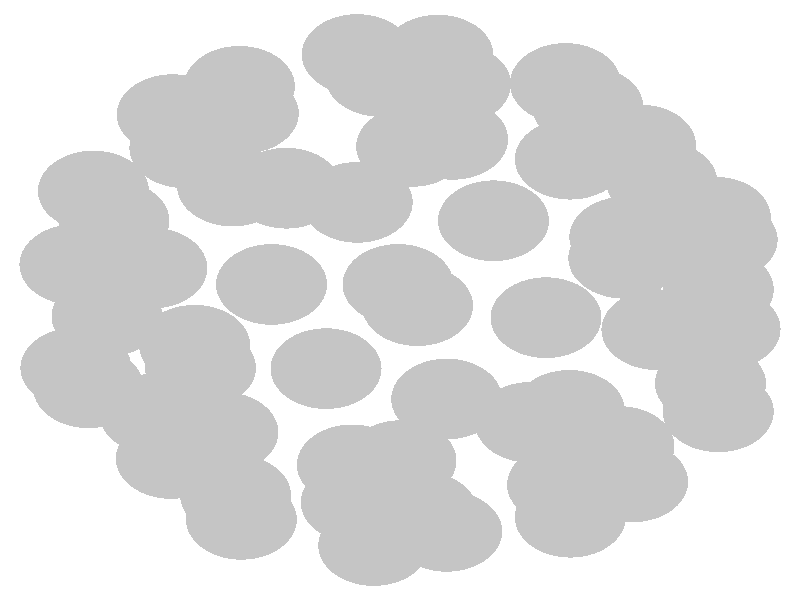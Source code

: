 #include "colors.inc"
#include "finish.inc"

global_settings {assumed_gamma 1 max_trace_level 6}
background {color White}
camera {orthographic
  right -8.22*x up 8.48*y
  direction 1.00*z
  location <0,0,50.00> look_at <0,0,0>}
light_source {<  2.00,   3.00,  40.00> color White
  area_light <0.70, 0, 0>, <0, 0.70, 0>, 3, 3
  adaptive 1 jitter}

#declare simple = finish {phong 0.7}
#declare pale = finish {ambient .5 diffuse .85 roughness .001 specular 0.200 }
#declare intermediate = finish {ambient 0.3 diffuse 0.6 specular 0.10 roughness 0.04 }
#declare vmd = finish {ambient .0 diffuse .65 phong 0.1 phong_size 40. specular 0.500 }
#declare jmol = finish {ambient .2 diffuse .6 specular 1 roughness .001 metallic}
#declare ase2 = finish {ambient 0.05 brilliance 3 diffuse 0.6 metallic specular 0.70 roughness 0.04 reflection 0.15}
#declare ase3 = finish {ambient .15 brilliance 2 diffuse .6 metallic specular 1. roughness .001 reflection .0}
#declare glass = finish {ambient .05 diffuse .3 specular 1. roughness .001}
#declare Rcell = 0.050;
#declare Rbond = 0.100;

#macro atom(LOC, R, COL, FIN)
  sphere{LOC, R texture{pigment{COL} finish{FIN}}}
#end
#macro constrain(LOC, R, COL, FIN)
union{torus{R, Rcell rotate 45*z texture{pigment{COL} finish{FIN}}}
      torus{R, Rcell rotate -45*z texture{pigment{COL} finish{FIN}}}
      translate LOC}
#end

atom(<  2.30,   0.59,  -0.80>, 0.57, rgb <0.56, 0.56, 0.56>, ase3) // #0 
atom(<  3.27,   0.15,  -1.90>, 0.57, rgb <0.56, 0.56, 0.56>, ase3) // #1 
atom(<  1.50,  -0.25,  -0.31>, 0.57, rgb <0.56, 0.56, 0.56>, ase3) // #2 
atom(<  3.19,  -1.18,  -2.35>, 0.57, rgb <0.56, 0.56, 0.56>, ase3) // #3 
atom(<  3.27,  -1.58,  -3.84>, 0.57, rgb <0.56, 0.56, 0.56>, ase3) // #4 
atom(<  3.24,   1.17,  -2.82>, 0.57, rgb <0.56, 0.56, 0.56>, ase3) // #5 
atom(<  3.31,   0.85,  -4.09>, 0.57, rgb <0.56, 0.56, 0.56>, ase3) // #6 
atom(<  3.34,  -0.41,  -4.75>, 0.57, rgb <0.56, 0.56, 0.56>, ase3) // #7 
atom(< -0.44,   1.38,  -0.39>, 0.57, rgb <0.56, 0.56, 0.56>, ase3) // #8 
atom(<  0.54,   2.27,  -0.92>, 0.57, rgb <0.56, 0.56, 0.56>, ase3) // #9 
atom(< -0.02,   0.22,   0.00>, 0.57, rgb <0.56, 0.56, 0.56>, ase3) // #10 
atom(<  1.75,   1.99,  -1.25>, 0.57, rgb <0.56, 0.56, 0.56>, ase3) // #11 
atom(<  2.47,   2.19,  -2.49>, 0.57, rgb <0.56, 0.56, 0.56>, ase3) // #12 
atom(< -0.20,   3.16,  -1.84>, 0.57, rgb <0.56, 0.56, 0.56>, ase3) // #13 
atom(<  0.39,   3.46,  -3.15>, 0.57, rgb <0.56, 0.56, 0.56>, ase3) // #14 
atom(<  1.70,   3.06,  -3.24>, 0.57, rgb <0.56, 0.56, 0.56>, ase3) // #15 
atom(< -2.05,  -0.96,  -0.82>, 0.57, rgb <0.56, 0.56, 0.56>, ase3) // #16 
atom(< -2.55,   0.45,  -1.12>, 0.57, rgb <0.56, 0.56, 0.56>, ase3) // #17 
atom(< -0.76,  -0.97,  -0.33>, 0.57, rgb <0.56, 0.56, 0.56>, ase3) // #18 
atom(< -1.72,   1.61,  -0.83>, 0.57, rgb <0.56, 0.56, 0.56>, ase3) // #19 
atom(< -1.61,   2.64,  -1.93>, 0.57, rgb <0.56, 0.56, 0.56>, ase3) // #20 
atom(< -3.34,   0.50,  -2.30>, 0.57, rgb <0.56, 0.56, 0.56>, ase3) // #21 
atom(< -3.15,   1.54,  -3.29>, 0.57, rgb <0.56, 0.56, 0.56>, ase3) // #22 
atom(< -2.34,   2.62,  -2.93>, 0.57, rgb <0.56, 0.56, 0.56>, ase3) // #23 
atom(< -0.45,  -2.86,  -1.91>, 0.57, rgb <0.56, 0.56, 0.56>, ase3) // #24 
atom(< -1.69,  -2.76,  -2.34>, 0.57, rgb <0.56, 0.56, 0.56>, ase3) // #25 
atom(<  0.01,  -2.27,  -0.74>, 0.57, rgb <0.56, 0.56, 0.56>, ase3) // #26 
atom(< -2.52,  -1.61,  -1.92>, 0.57, rgb <0.56, 0.56, 0.56>, ase3) // #27 
atom(< -3.33,  -0.96,  -2.78>, 0.57, rgb <0.56, 0.56, 0.56>, ase3) // #28 
atom(< -1.63,  -3.10,  -3.68>, 0.57, rgb <0.56, 0.56, 0.56>, ase3) // #29 
atom(< -2.35,  -2.24,  -4.69>, 0.57, rgb <0.56, 0.56, 0.56>, ase3) // #30 
atom(< -3.20,  -1.24,  -4.30>, 0.57, rgb <0.56, 0.56, 0.56>, ase3) // #31 
atom(<  2.25,  -2.07,  -1.72>, 0.57, rgb <0.56, 0.56, 0.56>, ase3) // #32 
atom(<  1.75,  -3.07,  -2.79>, 0.57, rgb <0.56, 0.56, 0.56>, ase3) // #33 
atom(<  1.34,  -1.73,  -0.73>, 0.57, rgb <0.56, 0.56, 0.56>, ase3) // #34 
atom(<  0.48,  -3.27,  -2.75>, 0.57, rgb <0.56, 0.56, 0.56>, ase3) // #35 
atom(< -0.27,  -3.47,  -4.13>, 0.57, rgb <0.56, 0.56, 0.56>, ase3) // #36 
atom(<  2.39,  -2.57,  -3.82>, 0.57, rgb <0.56, 0.56, 0.56>, ase3) // #37 
atom(<  1.67,  -2.61,  -5.19>, 0.57, rgb <0.56, 0.56, 0.56>, ase3) // #38 
atom(<  0.23,  -3.00,  -5.13>, 0.57, rgb <0.56, 0.56, 0.56>, ase3) // #39 
atom(< -2.11,  -0.64,  -6.09>, 0.57, rgb <0.56, 0.56, 0.56>, ase3) // #40 
atom(< -1.82,  -1.87,  -5.72>, 0.57, rgb <0.56, 0.56, 0.56>, ase3) // #41 
atom(< -0.49,  -2.33,  -6.14>, 0.57, rgb <0.56, 0.56, 0.56>, ase3) // #42 
atom(< -1.32,   0.22,  -6.76>, 0.57, rgb <0.56, 0.56, 0.56>, ase3) // #43 
atom(< -2.21,   2.15,  -5.38>, 0.57, rgb <0.56, 0.56, 0.56>, ase3) // #44 
atom(< -2.94,   1.12,  -4.74>, 0.57, rgb <0.56, 0.56, 0.56>, ase3) // #45 
atom(< -3.01,  -0.23,  -5.14>, 0.57, rgb <0.56, 0.56, 0.56>, ase3) // #46 
atom(< -1.17,   1.58,  -6.30>, 0.57, rgb <0.56, 0.56, 0.56>, ase3) // #47 
atom(<  0.57,   3.05,  -5.40>, 0.57, rgb <0.56, 0.56, 0.56>, ase3) // #48 
atom(< -0.44,   3.47,  -4.25>, 0.57, rgb <0.56, 0.56, 0.56>, ase3) // #49 
atom(< -1.65,   3.02,  -4.32>, 0.57, rgb <0.56, 0.56, 0.56>, ase3) // #50 
atom(<  0.12,   2.17,  -6.37>, 0.57, rgb <0.56, 0.56, 0.56>, ase3) // #51 
atom(<  2.31,   0.89,  -6.28>, 0.57, rgb <0.56, 0.56, 0.56>, ase3) // #52 
atom(<  2.69,   1.67,  -5.10>, 0.57, rgb <0.56, 0.56, 0.56>, ase3) // #53 
atom(<  1.93,   2.73,  -4.66>, 0.57, rgb <0.56, 0.56, 0.56>, ase3) // #54 
atom(<  0.96,   1.12,  -6.63>, 0.57, rgb <0.56, 0.56, 0.56>, ase3) // #55 
atom(<  0.48,  -1.40,  -6.80>, 0.57, rgb <0.56, 0.56, 0.56>, ase3) // #56 
atom(<  1.74,  -1.56,  -6.12>, 0.57, rgb <0.56, 0.56, 0.56>, ase3) // #57 
atom(<  2.64,  -0.42,  -5.88>, 0.57, rgb <0.56, 0.56, 0.56>, ase3) // #58 
atom(<  0.18,  -0.08,  -6.85>, 0.57, rgb <0.56, 0.56, 0.56>, ase3) // #59 
